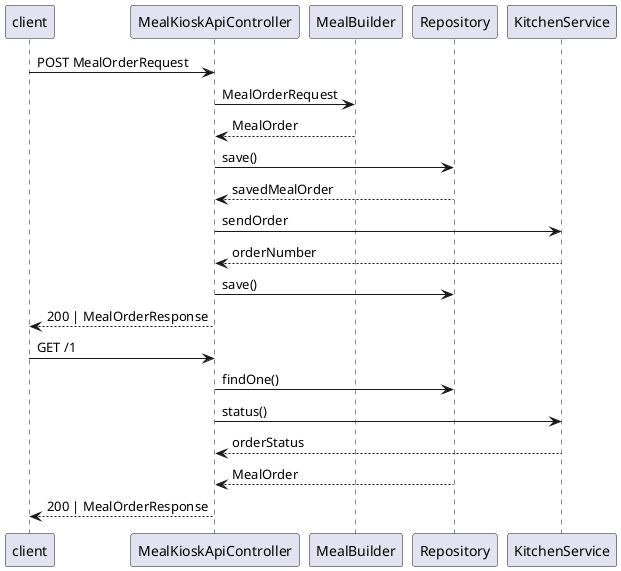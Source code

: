 @startuml
client -> MealKioskApiController: POST MealOrderRequest
MealKioskApiController -> MealBuilder: MealOrderRequest
MealKioskApiController <-- MealBuilder: MealOrder
MealKioskApiController -> Repository: save()
MealKioskApiController <-- Repository: savedMealOrder
MealKioskApiController -> KitchenService: sendOrder
MealKioskApiController <-- KitchenService: orderNumber
MealKioskApiController -> Repository: save()
client <-- MealKioskApiController: 200 | MealOrderResponse
client -> MealKioskApiController: GET /1
MealKioskApiController -> Repository: findOne()
MealKioskApiController -> KitchenService: status()
MealKioskApiController <-- KitchenService: orderStatus
MealKioskApiController <-- Repository: MealOrder
client <-- MealKioskApiController: 200 | MealOrderResponse
@enduml